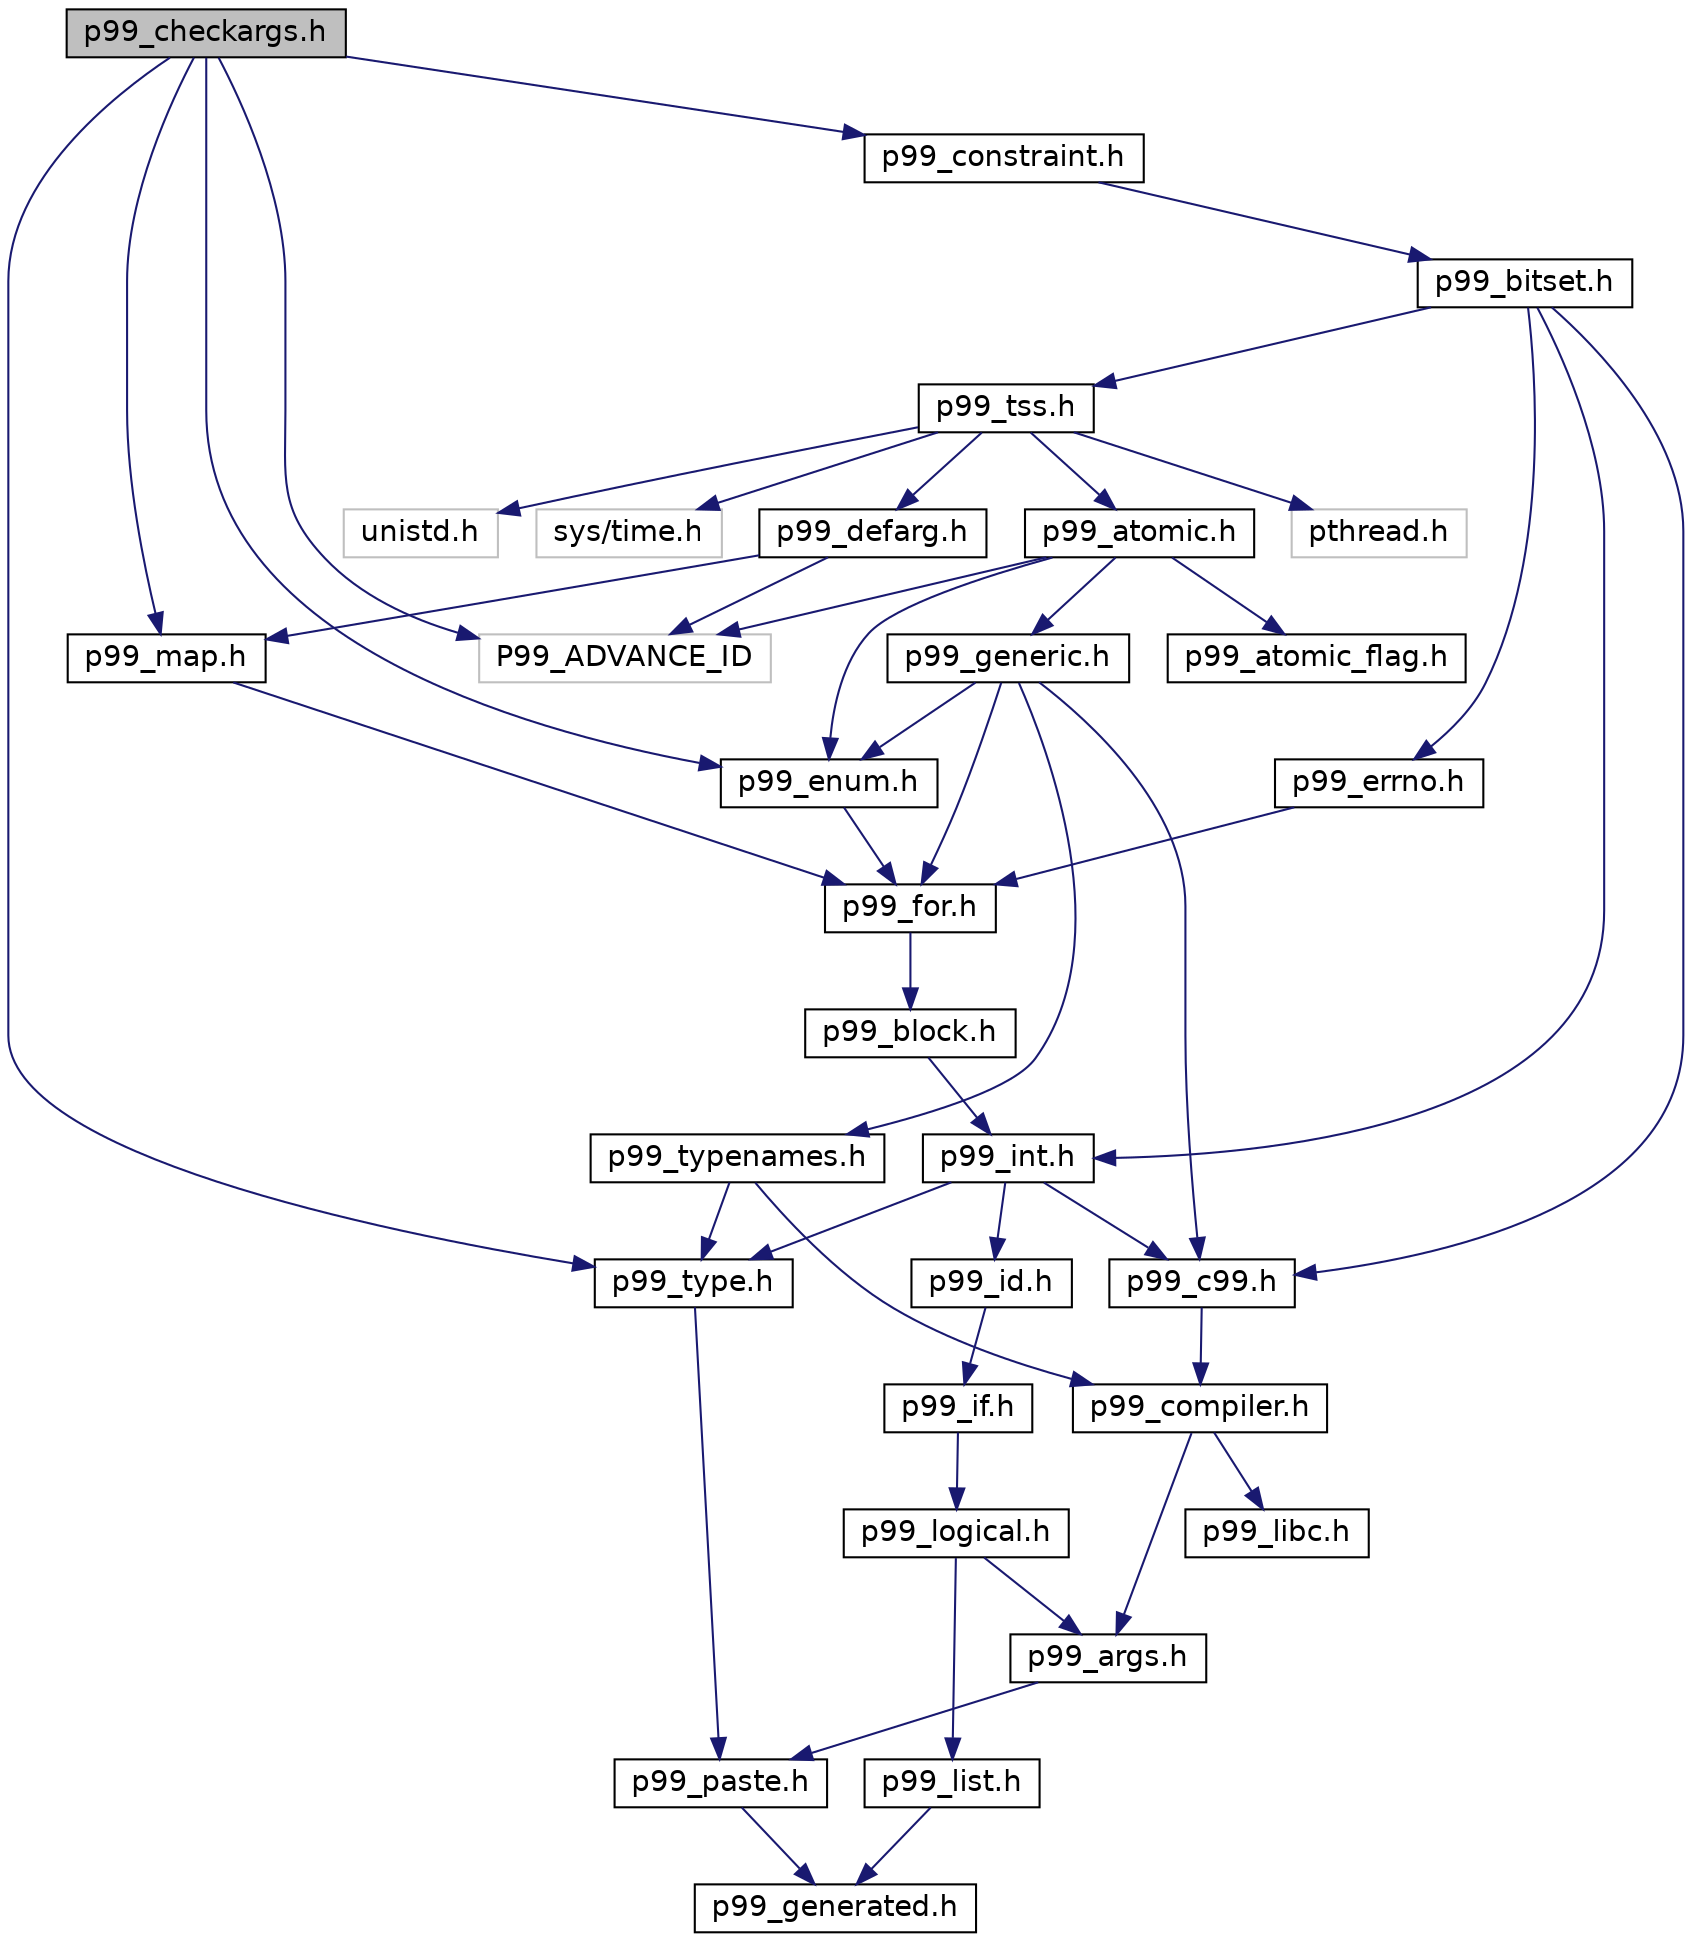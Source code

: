 digraph "p99_checkargs.h"
{
 // LATEX_PDF_SIZE
  edge [fontname="Helvetica",fontsize="14",labelfontname="Helvetica",labelfontsize="14"];
  node [fontname="Helvetica",fontsize="14",shape=record];
  Node1 [label="p99_checkargs.h",height=0.2,width=0.4,color="black", fillcolor="grey75", style="filled", fontcolor="black",tooltip="Macros to check arguments to functions, in particular of variably modified types."];
  Node1 -> Node2 [color="midnightblue",fontsize="14",style="solid",fontname="Helvetica"];
  Node2 [label="p99_constraint.h",height=0.2,width=0.4,color="black", fillcolor="white", style="filled",URL="$p99__constraint_8h.html",tooltip=" "];
  Node2 -> Node3 [color="midnightblue",fontsize="14",style="solid",fontname="Helvetica"];
  Node3 [label="p99_bitset.h",height=0.2,width=0.4,color="black", fillcolor="white", style="filled",URL="$p99__bitset_8h.html",tooltip=" "];
  Node3 -> Node4 [color="midnightblue",fontsize="14",style="solid",fontname="Helvetica"];
  Node4 [label="p99_tss.h",height=0.2,width=0.4,color="black", fillcolor="white", style="filled",URL="$p99__tss_8h.html",tooltip=" "];
  Node4 -> Node5 [color="midnightblue",fontsize="14",style="solid",fontname="Helvetica"];
  Node5 [label="unistd.h",height=0.2,width=0.4,color="grey75", fillcolor="white", style="filled",tooltip=" "];
  Node4 -> Node6 [color="midnightblue",fontsize="14",style="solid",fontname="Helvetica"];
  Node6 [label="sys/time.h",height=0.2,width=0.4,color="grey75", fillcolor="white", style="filled",tooltip=" "];
  Node4 -> Node7 [color="midnightblue",fontsize="14",style="solid",fontname="Helvetica"];
  Node7 [label="pthread.h",height=0.2,width=0.4,color="grey75", fillcolor="white", style="filled",tooltip=" "];
  Node4 -> Node8 [color="midnightblue",fontsize="14",style="solid",fontname="Helvetica"];
  Node8 [label="p99_defarg.h",height=0.2,width=0.4,color="black", fillcolor="white", style="filled",URL="$p99__defarg_8h.html",tooltip="Macros for default arguments to functions."];
  Node8 -> Node9 [color="midnightblue",fontsize="14",style="solid",fontname="Helvetica"];
  Node9 [label="p99_map.h",height=0.2,width=0.4,color="black", fillcolor="white", style="filled",URL="$p99__map_8h.html",tooltip="macros to produce lists of statements or declarations."];
  Node9 -> Node10 [color="midnightblue",fontsize="14",style="solid",fontname="Helvetica"];
  Node10 [label="p99_for.h",height=0.2,width=0.4,color="black", fillcolor="white", style="filled",URL="$p99__for_8h.html",tooltip="A preprocessor for loop implementation and some derived list handling macros."];
  Node10 -> Node11 [color="midnightblue",fontsize="14",style="solid",fontname="Helvetica"];
  Node11 [label="p99_block.h",height=0.2,width=0.4,color="black", fillcolor="white", style="filled",URL="$p99__block_8h.html",tooltip="Macros that implement controlling blocks."];
  Node11 -> Node12 [color="midnightblue",fontsize="14",style="solid",fontname="Helvetica"];
  Node12 [label="p99_int.h",height=0.2,width=0.4,color="black", fillcolor="white", style="filled",URL="$p99__int_8h.html",tooltip="Macros handling integer types and initialization."];
  Node12 -> Node13 [color="midnightblue",fontsize="14",style="solid",fontname="Helvetica"];
  Node13 [label="p99_c99.h",height=0.2,width=0.4,color="black", fillcolor="white", style="filled",URL="$p99__c99_8h.html",tooltip="C99 specific include files that are required by the standard."];
  Node13 -> Node14 [color="midnightblue",fontsize="14",style="solid",fontname="Helvetica"];
  Node14 [label="p99_compiler.h",height=0.2,width=0.4,color="black", fillcolor="white", style="filled",URL="$p99__compiler_8h.html",tooltip="Group compiler dependencies together in one file."];
  Node14 -> Node15 [color="midnightblue",fontsize="14",style="solid",fontname="Helvetica"];
  Node15 [label="p99_args.h",height=0.2,width=0.4,color="black", fillcolor="white", style="filled",URL="$p99__args_8h.html",tooltip="Providing macros that handle variadic macro argument lists."];
  Node15 -> Node16 [color="midnightblue",fontsize="14",style="solid",fontname="Helvetica"];
  Node16 [label="p99_paste.h",height=0.2,width=0.4,color="black", fillcolor="white", style="filled",URL="$p99__paste_8h.html",tooltip="macros that paste tokens in a predictable way"];
  Node16 -> Node17 [color="midnightblue",fontsize="14",style="solid",fontname="Helvetica"];
  Node17 [label="p99_generated.h",height=0.2,width=0.4,color="black", fillcolor="white", style="filled",URL="$p99__generated_8h.html",tooltip="automatically generated macros to handle variadic macros."];
  Node14 -> Node18 [color="midnightblue",fontsize="14",style="solid",fontname="Helvetica"];
  Node18 [label="p99_libc.h",height=0.2,width=0.4,color="black", fillcolor="white", style="filled",URL="$p99__libc_8h.html",tooltip="Group C library dependencies together in one file."];
  Node12 -> Node19 [color="midnightblue",fontsize="14",style="solid",fontname="Helvetica"];
  Node19 [label="p99_id.h",height=0.2,width=0.4,color="black", fillcolor="white", style="filled",URL="$p99__id_8h.html",tooltip="Implement a simple FILEID that changes each time this file is included somewhere."];
  Node19 -> Node20 [color="midnightblue",fontsize="14",style="solid",fontname="Helvetica"];
  Node20 [label="p99_if.h",height=0.2,width=0.4,color="black", fillcolor="white", style="filled",URL="$p99__if_8h.html",tooltip="preprocessor conditionals to use inside macros"];
  Node20 -> Node21 [color="midnightblue",fontsize="14",style="solid",fontname="Helvetica"];
  Node21 [label="p99_logical.h",height=0.2,width=0.4,color="black", fillcolor="white", style="filled",URL="$p99__logical_8h.html",tooltip="macros to handle Boolean conditions at compile time."];
  Node21 -> Node15 [color="midnightblue",fontsize="14",style="solid",fontname="Helvetica"];
  Node21 -> Node22 [color="midnightblue",fontsize="14",style="solid",fontname="Helvetica"];
  Node22 [label="p99_list.h",height=0.2,width=0.4,color="black", fillcolor="white", style="filled",URL="$p99__list_8h.html",tooltip="Basis macros to process the parameter list of a variadic macro."];
  Node22 -> Node17 [color="midnightblue",fontsize="14",style="solid",fontname="Helvetica"];
  Node12 -> Node23 [color="midnightblue",fontsize="14",style="solid",fontname="Helvetica"];
  Node23 [label="p99_type.h",height=0.2,width=0.4,color="black", fillcolor="white", style="filled",URL="$p99__type_8h.html",tooltip=" "];
  Node23 -> Node16 [color="midnightblue",fontsize="14",style="solid",fontname="Helvetica"];
  Node8 -> Node24 [color="midnightblue",fontsize="14",style="solid",fontname="Helvetica"];
  Node24 [label="P99_ADVANCE_ID",height=0.2,width=0.4,color="grey75", fillcolor="white", style="filled",tooltip=" "];
  Node4 -> Node25 [color="midnightblue",fontsize="14",style="solid",fontname="Helvetica"];
  Node25 [label="p99_atomic.h",height=0.2,width=0.4,color="black", fillcolor="white", style="filled",URL="$p99__atomic_8h.html",tooltip=" "];
  Node25 -> Node26 [color="midnightblue",fontsize="14",style="solid",fontname="Helvetica"];
  Node26 [label="p99_enum.h",height=0.2,width=0.4,color="black", fillcolor="white", style="filled",URL="$p99__enum_8h.html",tooltip=" "];
  Node26 -> Node10 [color="midnightblue",fontsize="14",style="solid",fontname="Helvetica"];
  Node25 -> Node27 [color="midnightblue",fontsize="14",style="solid",fontname="Helvetica"];
  Node27 [label="p99_generic.h",height=0.2,width=0.4,color="black", fillcolor="white", style="filled",URL="$p99__generic_8h.html",tooltip=" "];
  Node27 -> Node10 [color="midnightblue",fontsize="14",style="solid",fontname="Helvetica"];
  Node27 -> Node26 [color="midnightblue",fontsize="14",style="solid",fontname="Helvetica"];
  Node27 -> Node28 [color="midnightblue",fontsize="14",style="solid",fontname="Helvetica"];
  Node28 [label="p99_typenames.h",height=0.2,width=0.4,color="black", fillcolor="white", style="filled",URL="$p99__typenames_8h.html",tooltip="Declare types derived from the standard types."];
  Node28 -> Node14 [color="midnightblue",fontsize="14",style="solid",fontname="Helvetica"];
  Node28 -> Node23 [color="midnightblue",fontsize="14",style="solid",fontname="Helvetica"];
  Node27 -> Node13 [color="midnightblue",fontsize="14",style="solid",fontname="Helvetica"];
  Node25 -> Node24 [color="midnightblue",fontsize="14",style="solid",fontname="Helvetica"];
  Node25 -> Node29 [color="midnightblue",fontsize="14",style="solid",fontname="Helvetica"];
  Node29 [label="p99_atomic_flag.h",height=0.2,width=0.4,color="black", fillcolor="white", style="filled",URL="$p99__atomic__flag_8h.html",tooltip=" "];
  Node3 -> Node13 [color="midnightblue",fontsize="14",style="solid",fontname="Helvetica"];
  Node3 -> Node30 [color="midnightblue",fontsize="14",style="solid",fontname="Helvetica"];
  Node30 [label="p99_errno.h",height=0.2,width=0.4,color="black", fillcolor="white", style="filled",URL="$p99__errno_8h.html",tooltip=" "];
  Node30 -> Node10 [color="midnightblue",fontsize="14",style="solid",fontname="Helvetica"];
  Node3 -> Node12 [color="midnightblue",fontsize="14",style="solid",fontname="Helvetica"];
  Node1 -> Node9 [color="midnightblue",fontsize="14",style="solid",fontname="Helvetica"];
  Node1 -> Node26 [color="midnightblue",fontsize="14",style="solid",fontname="Helvetica"];
  Node1 -> Node23 [color="midnightblue",fontsize="14",style="solid",fontname="Helvetica"];
  Node1 -> Node24 [color="midnightblue",fontsize="14",style="solid",fontname="Helvetica"];
}
